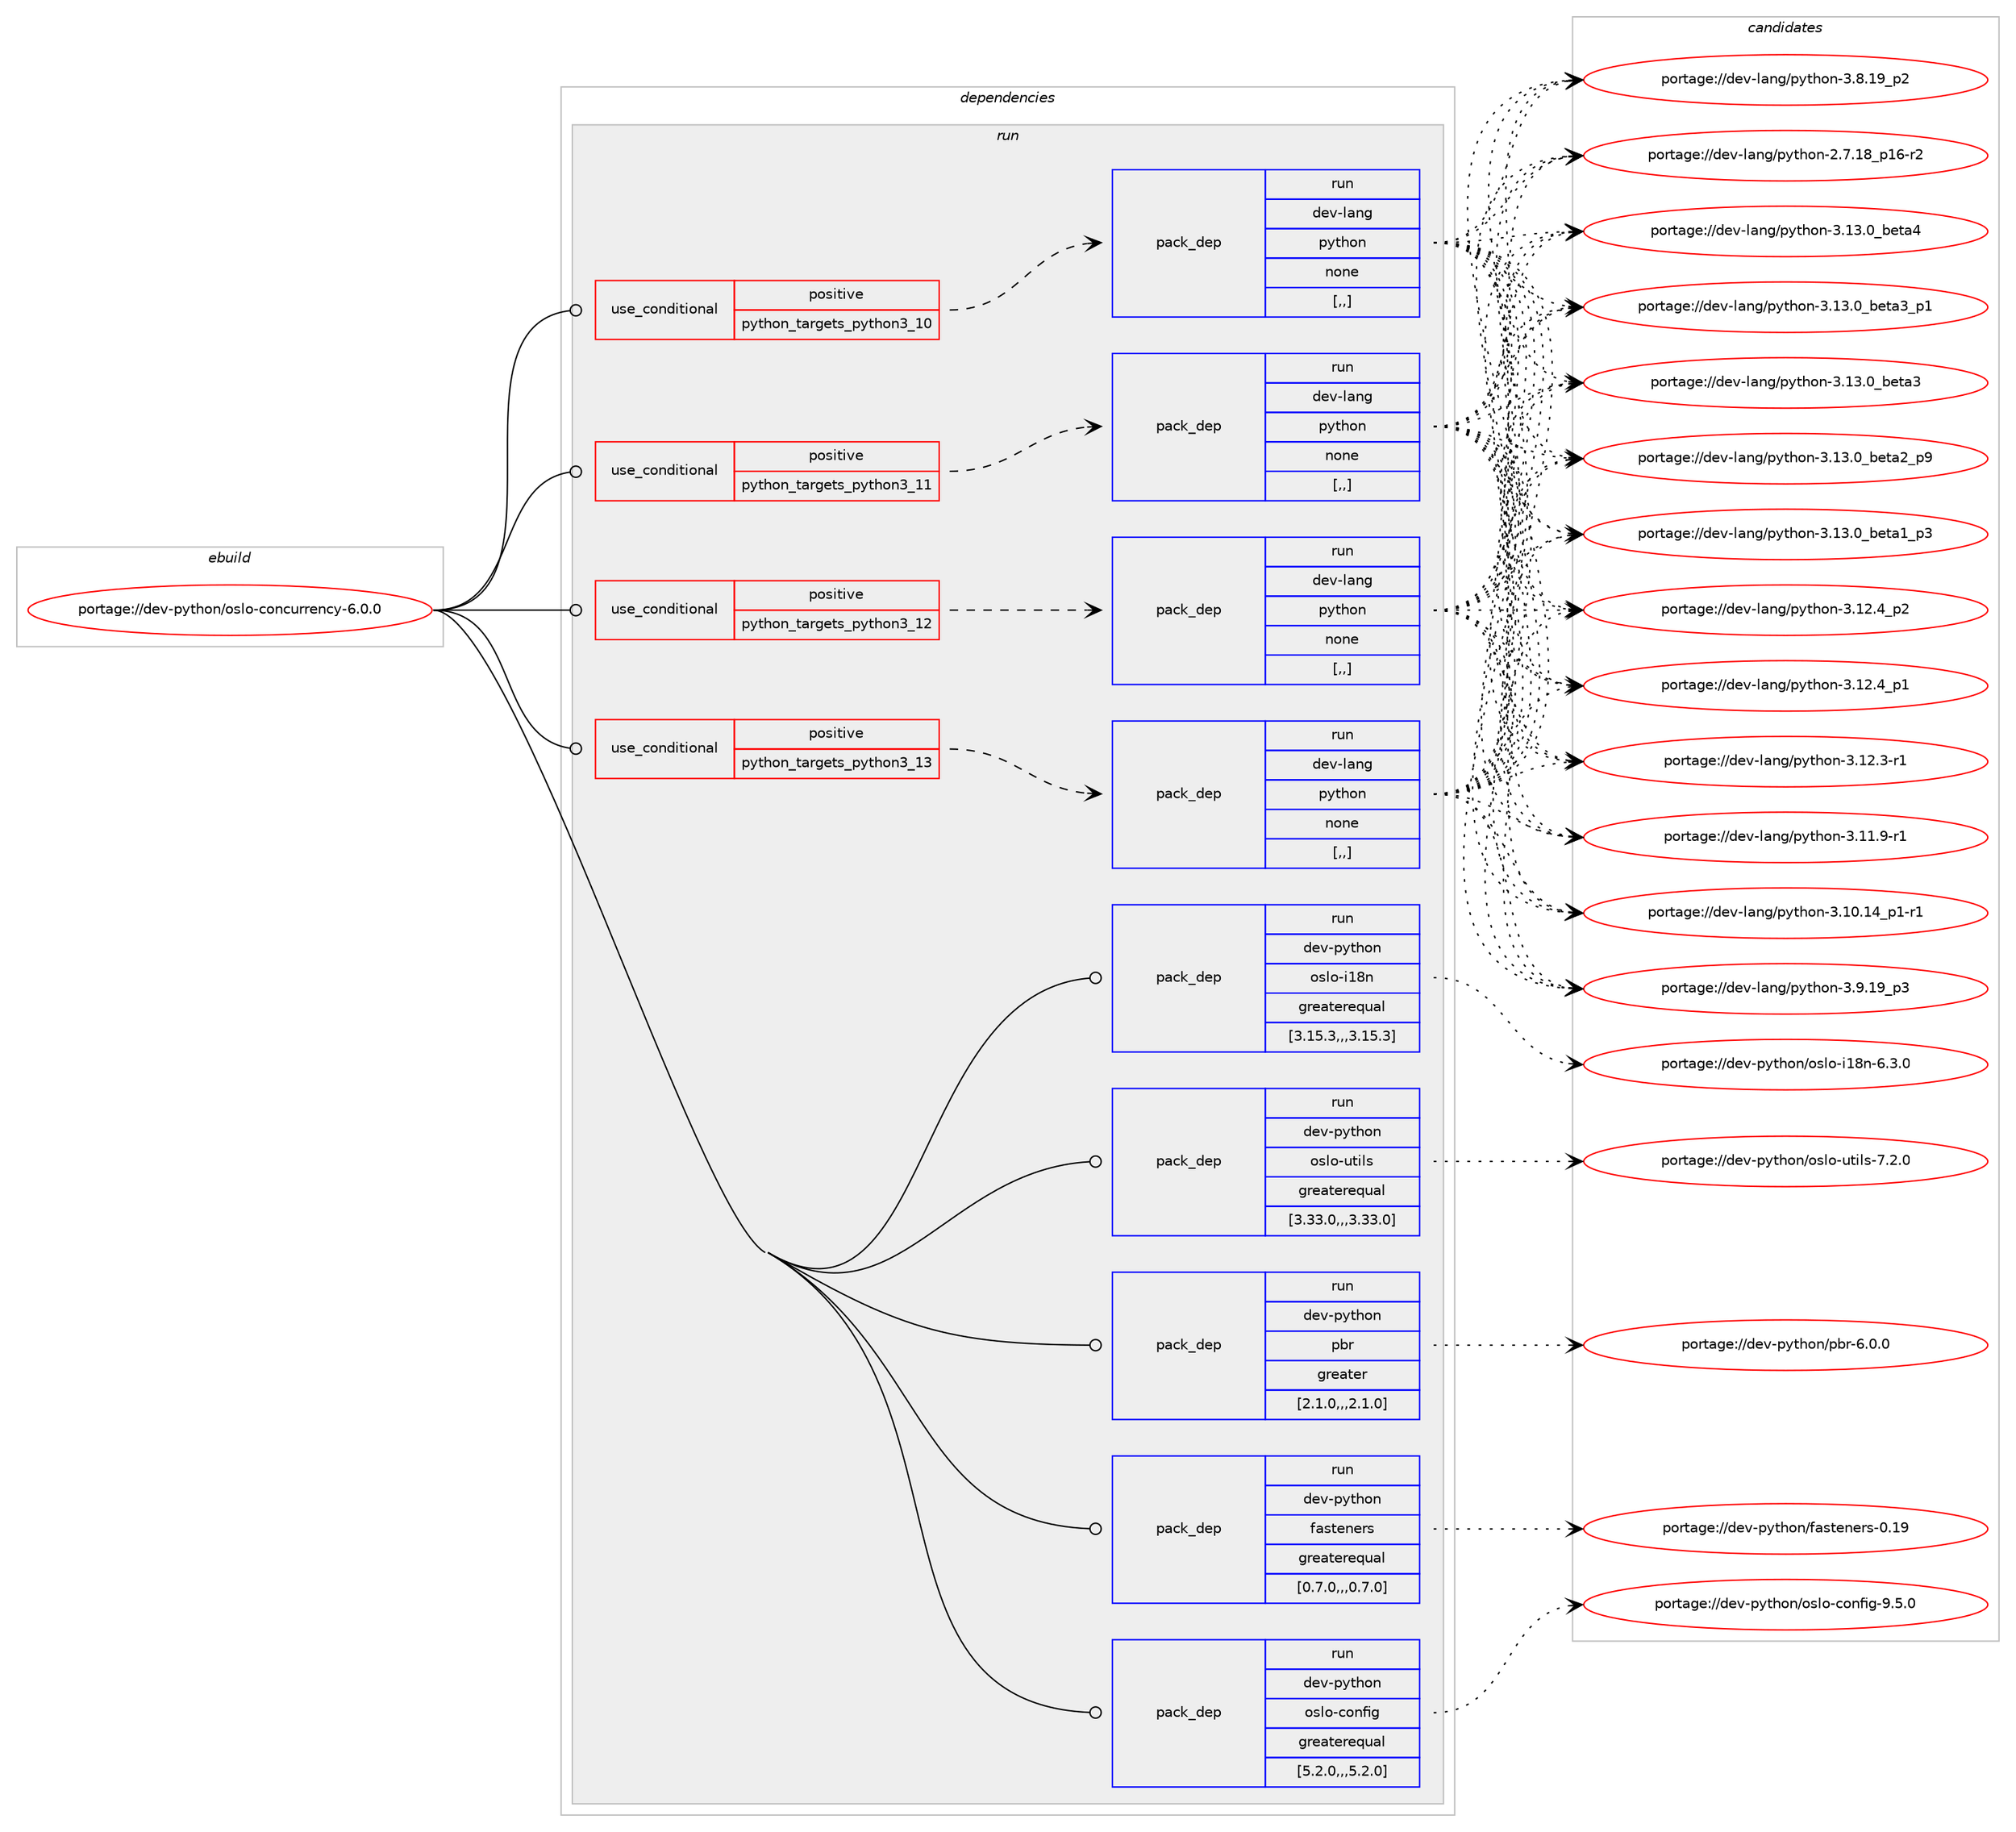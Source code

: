 digraph prolog {

# *************
# Graph options
# *************

newrank=true;
concentrate=true;
compound=true;
graph [rankdir=LR,fontname=Helvetica,fontsize=10,ranksep=1.5];#, ranksep=2.5, nodesep=0.2];
edge  [arrowhead=vee];
node  [fontname=Helvetica,fontsize=10];

# **********
# The ebuild
# **********

subgraph cluster_leftcol {
color=gray;
label=<<i>ebuild</i>>;
id [label="portage://dev-python/oslo-concurrency-6.0.0", color=red, width=4, href="../dev-python/oslo-concurrency-6.0.0.svg"];
}

# ****************
# The dependencies
# ****************

subgraph cluster_midcol {
color=gray;
label=<<i>dependencies</i>>;
subgraph cluster_compile {
fillcolor="#eeeeee";
style=filled;
label=<<i>compile</i>>;
}
subgraph cluster_compileandrun {
fillcolor="#eeeeee";
style=filled;
label=<<i>compile and run</i>>;
}
subgraph cluster_run {
fillcolor="#eeeeee";
style=filled;
label=<<i>run</i>>;
subgraph cond35547 {
dependency153272 [label=<<TABLE BORDER="0" CELLBORDER="1" CELLSPACING="0" CELLPADDING="4"><TR><TD ROWSPAN="3" CELLPADDING="10">use_conditional</TD></TR><TR><TD>positive</TD></TR><TR><TD>python_targets_python3_10</TD></TR></TABLE>>, shape=none, color=red];
subgraph pack116476 {
dependency153273 [label=<<TABLE BORDER="0" CELLBORDER="1" CELLSPACING="0" CELLPADDING="4" WIDTH="220"><TR><TD ROWSPAN="6" CELLPADDING="30">pack_dep</TD></TR><TR><TD WIDTH="110">run</TD></TR><TR><TD>dev-lang</TD></TR><TR><TD>python</TD></TR><TR><TD>none</TD></TR><TR><TD>[,,]</TD></TR></TABLE>>, shape=none, color=blue];
}
dependency153272:e -> dependency153273:w [weight=20,style="dashed",arrowhead="vee"];
}
id:e -> dependency153272:w [weight=20,style="solid",arrowhead="odot"];
subgraph cond35548 {
dependency153274 [label=<<TABLE BORDER="0" CELLBORDER="1" CELLSPACING="0" CELLPADDING="4"><TR><TD ROWSPAN="3" CELLPADDING="10">use_conditional</TD></TR><TR><TD>positive</TD></TR><TR><TD>python_targets_python3_11</TD></TR></TABLE>>, shape=none, color=red];
subgraph pack116477 {
dependency153275 [label=<<TABLE BORDER="0" CELLBORDER="1" CELLSPACING="0" CELLPADDING="4" WIDTH="220"><TR><TD ROWSPAN="6" CELLPADDING="30">pack_dep</TD></TR><TR><TD WIDTH="110">run</TD></TR><TR><TD>dev-lang</TD></TR><TR><TD>python</TD></TR><TR><TD>none</TD></TR><TR><TD>[,,]</TD></TR></TABLE>>, shape=none, color=blue];
}
dependency153274:e -> dependency153275:w [weight=20,style="dashed",arrowhead="vee"];
}
id:e -> dependency153274:w [weight=20,style="solid",arrowhead="odot"];
subgraph cond35549 {
dependency153276 [label=<<TABLE BORDER="0" CELLBORDER="1" CELLSPACING="0" CELLPADDING="4"><TR><TD ROWSPAN="3" CELLPADDING="10">use_conditional</TD></TR><TR><TD>positive</TD></TR><TR><TD>python_targets_python3_12</TD></TR></TABLE>>, shape=none, color=red];
subgraph pack116478 {
dependency153277 [label=<<TABLE BORDER="0" CELLBORDER="1" CELLSPACING="0" CELLPADDING="4" WIDTH="220"><TR><TD ROWSPAN="6" CELLPADDING="30">pack_dep</TD></TR><TR><TD WIDTH="110">run</TD></TR><TR><TD>dev-lang</TD></TR><TR><TD>python</TD></TR><TR><TD>none</TD></TR><TR><TD>[,,]</TD></TR></TABLE>>, shape=none, color=blue];
}
dependency153276:e -> dependency153277:w [weight=20,style="dashed",arrowhead="vee"];
}
id:e -> dependency153276:w [weight=20,style="solid",arrowhead="odot"];
subgraph cond35550 {
dependency153278 [label=<<TABLE BORDER="0" CELLBORDER="1" CELLSPACING="0" CELLPADDING="4"><TR><TD ROWSPAN="3" CELLPADDING="10">use_conditional</TD></TR><TR><TD>positive</TD></TR><TR><TD>python_targets_python3_13</TD></TR></TABLE>>, shape=none, color=red];
subgraph pack116479 {
dependency153279 [label=<<TABLE BORDER="0" CELLBORDER="1" CELLSPACING="0" CELLPADDING="4" WIDTH="220"><TR><TD ROWSPAN="6" CELLPADDING="30">pack_dep</TD></TR><TR><TD WIDTH="110">run</TD></TR><TR><TD>dev-lang</TD></TR><TR><TD>python</TD></TR><TR><TD>none</TD></TR><TR><TD>[,,]</TD></TR></TABLE>>, shape=none, color=blue];
}
dependency153278:e -> dependency153279:w [weight=20,style="dashed",arrowhead="vee"];
}
id:e -> dependency153278:w [weight=20,style="solid",arrowhead="odot"];
subgraph pack116480 {
dependency153280 [label=<<TABLE BORDER="0" CELLBORDER="1" CELLSPACING="0" CELLPADDING="4" WIDTH="220"><TR><TD ROWSPAN="6" CELLPADDING="30">pack_dep</TD></TR><TR><TD WIDTH="110">run</TD></TR><TR><TD>dev-python</TD></TR><TR><TD>fasteners</TD></TR><TR><TD>greaterequal</TD></TR><TR><TD>[0.7.0,,,0.7.0]</TD></TR></TABLE>>, shape=none, color=blue];
}
id:e -> dependency153280:w [weight=20,style="solid",arrowhead="odot"];
subgraph pack116481 {
dependency153281 [label=<<TABLE BORDER="0" CELLBORDER="1" CELLSPACING="0" CELLPADDING="4" WIDTH="220"><TR><TD ROWSPAN="6" CELLPADDING="30">pack_dep</TD></TR><TR><TD WIDTH="110">run</TD></TR><TR><TD>dev-python</TD></TR><TR><TD>oslo-config</TD></TR><TR><TD>greaterequal</TD></TR><TR><TD>[5.2.0,,,5.2.0]</TD></TR></TABLE>>, shape=none, color=blue];
}
id:e -> dependency153281:w [weight=20,style="solid",arrowhead="odot"];
subgraph pack116482 {
dependency153282 [label=<<TABLE BORDER="0" CELLBORDER="1" CELLSPACING="0" CELLPADDING="4" WIDTH="220"><TR><TD ROWSPAN="6" CELLPADDING="30">pack_dep</TD></TR><TR><TD WIDTH="110">run</TD></TR><TR><TD>dev-python</TD></TR><TR><TD>oslo-i18n</TD></TR><TR><TD>greaterequal</TD></TR><TR><TD>[3.15.3,,,3.15.3]</TD></TR></TABLE>>, shape=none, color=blue];
}
id:e -> dependency153282:w [weight=20,style="solid",arrowhead="odot"];
subgraph pack116483 {
dependency153283 [label=<<TABLE BORDER="0" CELLBORDER="1" CELLSPACING="0" CELLPADDING="4" WIDTH="220"><TR><TD ROWSPAN="6" CELLPADDING="30">pack_dep</TD></TR><TR><TD WIDTH="110">run</TD></TR><TR><TD>dev-python</TD></TR><TR><TD>oslo-utils</TD></TR><TR><TD>greaterequal</TD></TR><TR><TD>[3.33.0,,,3.33.0]</TD></TR></TABLE>>, shape=none, color=blue];
}
id:e -> dependency153283:w [weight=20,style="solid",arrowhead="odot"];
subgraph pack116484 {
dependency153284 [label=<<TABLE BORDER="0" CELLBORDER="1" CELLSPACING="0" CELLPADDING="4" WIDTH="220"><TR><TD ROWSPAN="6" CELLPADDING="30">pack_dep</TD></TR><TR><TD WIDTH="110">run</TD></TR><TR><TD>dev-python</TD></TR><TR><TD>pbr</TD></TR><TR><TD>greater</TD></TR><TR><TD>[2.1.0,,,2.1.0]</TD></TR></TABLE>>, shape=none, color=blue];
}
id:e -> dependency153284:w [weight=20,style="solid",arrowhead="odot"];
}
}

# **************
# The candidates
# **************

subgraph cluster_choices {
rank=same;
color=gray;
label=<<i>candidates</i>>;

subgraph choice116476 {
color=black;
nodesep=1;
choice1001011184510897110103471121211161041111104551464951464895981011169752 [label="portage://dev-lang/python-3.13.0_beta4", color=red, width=4,href="../dev-lang/python-3.13.0_beta4.svg"];
choice10010111845108971101034711212111610411111045514649514648959810111697519511249 [label="portage://dev-lang/python-3.13.0_beta3_p1", color=red, width=4,href="../dev-lang/python-3.13.0_beta3_p1.svg"];
choice1001011184510897110103471121211161041111104551464951464895981011169751 [label="portage://dev-lang/python-3.13.0_beta3", color=red, width=4,href="../dev-lang/python-3.13.0_beta3.svg"];
choice10010111845108971101034711212111610411111045514649514648959810111697509511257 [label="portage://dev-lang/python-3.13.0_beta2_p9", color=red, width=4,href="../dev-lang/python-3.13.0_beta2_p9.svg"];
choice10010111845108971101034711212111610411111045514649514648959810111697499511251 [label="portage://dev-lang/python-3.13.0_beta1_p3", color=red, width=4,href="../dev-lang/python-3.13.0_beta1_p3.svg"];
choice100101118451089711010347112121116104111110455146495046529511250 [label="portage://dev-lang/python-3.12.4_p2", color=red, width=4,href="../dev-lang/python-3.12.4_p2.svg"];
choice100101118451089711010347112121116104111110455146495046529511249 [label="portage://dev-lang/python-3.12.4_p1", color=red, width=4,href="../dev-lang/python-3.12.4_p1.svg"];
choice100101118451089711010347112121116104111110455146495046514511449 [label="portage://dev-lang/python-3.12.3-r1", color=red, width=4,href="../dev-lang/python-3.12.3-r1.svg"];
choice100101118451089711010347112121116104111110455146494946574511449 [label="portage://dev-lang/python-3.11.9-r1", color=red, width=4,href="../dev-lang/python-3.11.9-r1.svg"];
choice100101118451089711010347112121116104111110455146494846495295112494511449 [label="portage://dev-lang/python-3.10.14_p1-r1", color=red, width=4,href="../dev-lang/python-3.10.14_p1-r1.svg"];
choice100101118451089711010347112121116104111110455146574649579511251 [label="portage://dev-lang/python-3.9.19_p3", color=red, width=4,href="../dev-lang/python-3.9.19_p3.svg"];
choice100101118451089711010347112121116104111110455146564649579511250 [label="portage://dev-lang/python-3.8.19_p2", color=red, width=4,href="../dev-lang/python-3.8.19_p2.svg"];
choice100101118451089711010347112121116104111110455046554649569511249544511450 [label="portage://dev-lang/python-2.7.18_p16-r2", color=red, width=4,href="../dev-lang/python-2.7.18_p16-r2.svg"];
dependency153273:e -> choice1001011184510897110103471121211161041111104551464951464895981011169752:w [style=dotted,weight="100"];
dependency153273:e -> choice10010111845108971101034711212111610411111045514649514648959810111697519511249:w [style=dotted,weight="100"];
dependency153273:e -> choice1001011184510897110103471121211161041111104551464951464895981011169751:w [style=dotted,weight="100"];
dependency153273:e -> choice10010111845108971101034711212111610411111045514649514648959810111697509511257:w [style=dotted,weight="100"];
dependency153273:e -> choice10010111845108971101034711212111610411111045514649514648959810111697499511251:w [style=dotted,weight="100"];
dependency153273:e -> choice100101118451089711010347112121116104111110455146495046529511250:w [style=dotted,weight="100"];
dependency153273:e -> choice100101118451089711010347112121116104111110455146495046529511249:w [style=dotted,weight="100"];
dependency153273:e -> choice100101118451089711010347112121116104111110455146495046514511449:w [style=dotted,weight="100"];
dependency153273:e -> choice100101118451089711010347112121116104111110455146494946574511449:w [style=dotted,weight="100"];
dependency153273:e -> choice100101118451089711010347112121116104111110455146494846495295112494511449:w [style=dotted,weight="100"];
dependency153273:e -> choice100101118451089711010347112121116104111110455146574649579511251:w [style=dotted,weight="100"];
dependency153273:e -> choice100101118451089711010347112121116104111110455146564649579511250:w [style=dotted,weight="100"];
dependency153273:e -> choice100101118451089711010347112121116104111110455046554649569511249544511450:w [style=dotted,weight="100"];
}
subgraph choice116477 {
color=black;
nodesep=1;
choice1001011184510897110103471121211161041111104551464951464895981011169752 [label="portage://dev-lang/python-3.13.0_beta4", color=red, width=4,href="../dev-lang/python-3.13.0_beta4.svg"];
choice10010111845108971101034711212111610411111045514649514648959810111697519511249 [label="portage://dev-lang/python-3.13.0_beta3_p1", color=red, width=4,href="../dev-lang/python-3.13.0_beta3_p1.svg"];
choice1001011184510897110103471121211161041111104551464951464895981011169751 [label="portage://dev-lang/python-3.13.0_beta3", color=red, width=4,href="../dev-lang/python-3.13.0_beta3.svg"];
choice10010111845108971101034711212111610411111045514649514648959810111697509511257 [label="portage://dev-lang/python-3.13.0_beta2_p9", color=red, width=4,href="../dev-lang/python-3.13.0_beta2_p9.svg"];
choice10010111845108971101034711212111610411111045514649514648959810111697499511251 [label="portage://dev-lang/python-3.13.0_beta1_p3", color=red, width=4,href="../dev-lang/python-3.13.0_beta1_p3.svg"];
choice100101118451089711010347112121116104111110455146495046529511250 [label="portage://dev-lang/python-3.12.4_p2", color=red, width=4,href="../dev-lang/python-3.12.4_p2.svg"];
choice100101118451089711010347112121116104111110455146495046529511249 [label="portage://dev-lang/python-3.12.4_p1", color=red, width=4,href="../dev-lang/python-3.12.4_p1.svg"];
choice100101118451089711010347112121116104111110455146495046514511449 [label="portage://dev-lang/python-3.12.3-r1", color=red, width=4,href="../dev-lang/python-3.12.3-r1.svg"];
choice100101118451089711010347112121116104111110455146494946574511449 [label="portage://dev-lang/python-3.11.9-r1", color=red, width=4,href="../dev-lang/python-3.11.9-r1.svg"];
choice100101118451089711010347112121116104111110455146494846495295112494511449 [label="portage://dev-lang/python-3.10.14_p1-r1", color=red, width=4,href="../dev-lang/python-3.10.14_p1-r1.svg"];
choice100101118451089711010347112121116104111110455146574649579511251 [label="portage://dev-lang/python-3.9.19_p3", color=red, width=4,href="../dev-lang/python-3.9.19_p3.svg"];
choice100101118451089711010347112121116104111110455146564649579511250 [label="portage://dev-lang/python-3.8.19_p2", color=red, width=4,href="../dev-lang/python-3.8.19_p2.svg"];
choice100101118451089711010347112121116104111110455046554649569511249544511450 [label="portage://dev-lang/python-2.7.18_p16-r2", color=red, width=4,href="../dev-lang/python-2.7.18_p16-r2.svg"];
dependency153275:e -> choice1001011184510897110103471121211161041111104551464951464895981011169752:w [style=dotted,weight="100"];
dependency153275:e -> choice10010111845108971101034711212111610411111045514649514648959810111697519511249:w [style=dotted,weight="100"];
dependency153275:e -> choice1001011184510897110103471121211161041111104551464951464895981011169751:w [style=dotted,weight="100"];
dependency153275:e -> choice10010111845108971101034711212111610411111045514649514648959810111697509511257:w [style=dotted,weight="100"];
dependency153275:e -> choice10010111845108971101034711212111610411111045514649514648959810111697499511251:w [style=dotted,weight="100"];
dependency153275:e -> choice100101118451089711010347112121116104111110455146495046529511250:w [style=dotted,weight="100"];
dependency153275:e -> choice100101118451089711010347112121116104111110455146495046529511249:w [style=dotted,weight="100"];
dependency153275:e -> choice100101118451089711010347112121116104111110455146495046514511449:w [style=dotted,weight="100"];
dependency153275:e -> choice100101118451089711010347112121116104111110455146494946574511449:w [style=dotted,weight="100"];
dependency153275:e -> choice100101118451089711010347112121116104111110455146494846495295112494511449:w [style=dotted,weight="100"];
dependency153275:e -> choice100101118451089711010347112121116104111110455146574649579511251:w [style=dotted,weight="100"];
dependency153275:e -> choice100101118451089711010347112121116104111110455146564649579511250:w [style=dotted,weight="100"];
dependency153275:e -> choice100101118451089711010347112121116104111110455046554649569511249544511450:w [style=dotted,weight="100"];
}
subgraph choice116478 {
color=black;
nodesep=1;
choice1001011184510897110103471121211161041111104551464951464895981011169752 [label="portage://dev-lang/python-3.13.0_beta4", color=red, width=4,href="../dev-lang/python-3.13.0_beta4.svg"];
choice10010111845108971101034711212111610411111045514649514648959810111697519511249 [label="portage://dev-lang/python-3.13.0_beta3_p1", color=red, width=4,href="../dev-lang/python-3.13.0_beta3_p1.svg"];
choice1001011184510897110103471121211161041111104551464951464895981011169751 [label="portage://dev-lang/python-3.13.0_beta3", color=red, width=4,href="../dev-lang/python-3.13.0_beta3.svg"];
choice10010111845108971101034711212111610411111045514649514648959810111697509511257 [label="portage://dev-lang/python-3.13.0_beta2_p9", color=red, width=4,href="../dev-lang/python-3.13.0_beta2_p9.svg"];
choice10010111845108971101034711212111610411111045514649514648959810111697499511251 [label="portage://dev-lang/python-3.13.0_beta1_p3", color=red, width=4,href="../dev-lang/python-3.13.0_beta1_p3.svg"];
choice100101118451089711010347112121116104111110455146495046529511250 [label="portage://dev-lang/python-3.12.4_p2", color=red, width=4,href="../dev-lang/python-3.12.4_p2.svg"];
choice100101118451089711010347112121116104111110455146495046529511249 [label="portage://dev-lang/python-3.12.4_p1", color=red, width=4,href="../dev-lang/python-3.12.4_p1.svg"];
choice100101118451089711010347112121116104111110455146495046514511449 [label="portage://dev-lang/python-3.12.3-r1", color=red, width=4,href="../dev-lang/python-3.12.3-r1.svg"];
choice100101118451089711010347112121116104111110455146494946574511449 [label="portage://dev-lang/python-3.11.9-r1", color=red, width=4,href="../dev-lang/python-3.11.9-r1.svg"];
choice100101118451089711010347112121116104111110455146494846495295112494511449 [label="portage://dev-lang/python-3.10.14_p1-r1", color=red, width=4,href="../dev-lang/python-3.10.14_p1-r1.svg"];
choice100101118451089711010347112121116104111110455146574649579511251 [label="portage://dev-lang/python-3.9.19_p3", color=red, width=4,href="../dev-lang/python-3.9.19_p3.svg"];
choice100101118451089711010347112121116104111110455146564649579511250 [label="portage://dev-lang/python-3.8.19_p2", color=red, width=4,href="../dev-lang/python-3.8.19_p2.svg"];
choice100101118451089711010347112121116104111110455046554649569511249544511450 [label="portage://dev-lang/python-2.7.18_p16-r2", color=red, width=4,href="../dev-lang/python-2.7.18_p16-r2.svg"];
dependency153277:e -> choice1001011184510897110103471121211161041111104551464951464895981011169752:w [style=dotted,weight="100"];
dependency153277:e -> choice10010111845108971101034711212111610411111045514649514648959810111697519511249:w [style=dotted,weight="100"];
dependency153277:e -> choice1001011184510897110103471121211161041111104551464951464895981011169751:w [style=dotted,weight="100"];
dependency153277:e -> choice10010111845108971101034711212111610411111045514649514648959810111697509511257:w [style=dotted,weight="100"];
dependency153277:e -> choice10010111845108971101034711212111610411111045514649514648959810111697499511251:w [style=dotted,weight="100"];
dependency153277:e -> choice100101118451089711010347112121116104111110455146495046529511250:w [style=dotted,weight="100"];
dependency153277:e -> choice100101118451089711010347112121116104111110455146495046529511249:w [style=dotted,weight="100"];
dependency153277:e -> choice100101118451089711010347112121116104111110455146495046514511449:w [style=dotted,weight="100"];
dependency153277:e -> choice100101118451089711010347112121116104111110455146494946574511449:w [style=dotted,weight="100"];
dependency153277:e -> choice100101118451089711010347112121116104111110455146494846495295112494511449:w [style=dotted,weight="100"];
dependency153277:e -> choice100101118451089711010347112121116104111110455146574649579511251:w [style=dotted,weight="100"];
dependency153277:e -> choice100101118451089711010347112121116104111110455146564649579511250:w [style=dotted,weight="100"];
dependency153277:e -> choice100101118451089711010347112121116104111110455046554649569511249544511450:w [style=dotted,weight="100"];
}
subgraph choice116479 {
color=black;
nodesep=1;
choice1001011184510897110103471121211161041111104551464951464895981011169752 [label="portage://dev-lang/python-3.13.0_beta4", color=red, width=4,href="../dev-lang/python-3.13.0_beta4.svg"];
choice10010111845108971101034711212111610411111045514649514648959810111697519511249 [label="portage://dev-lang/python-3.13.0_beta3_p1", color=red, width=4,href="../dev-lang/python-3.13.0_beta3_p1.svg"];
choice1001011184510897110103471121211161041111104551464951464895981011169751 [label="portage://dev-lang/python-3.13.0_beta3", color=red, width=4,href="../dev-lang/python-3.13.0_beta3.svg"];
choice10010111845108971101034711212111610411111045514649514648959810111697509511257 [label="portage://dev-lang/python-3.13.0_beta2_p9", color=red, width=4,href="../dev-lang/python-3.13.0_beta2_p9.svg"];
choice10010111845108971101034711212111610411111045514649514648959810111697499511251 [label="portage://dev-lang/python-3.13.0_beta1_p3", color=red, width=4,href="../dev-lang/python-3.13.0_beta1_p3.svg"];
choice100101118451089711010347112121116104111110455146495046529511250 [label="portage://dev-lang/python-3.12.4_p2", color=red, width=4,href="../dev-lang/python-3.12.4_p2.svg"];
choice100101118451089711010347112121116104111110455146495046529511249 [label="portage://dev-lang/python-3.12.4_p1", color=red, width=4,href="../dev-lang/python-3.12.4_p1.svg"];
choice100101118451089711010347112121116104111110455146495046514511449 [label="portage://dev-lang/python-3.12.3-r1", color=red, width=4,href="../dev-lang/python-3.12.3-r1.svg"];
choice100101118451089711010347112121116104111110455146494946574511449 [label="portage://dev-lang/python-3.11.9-r1", color=red, width=4,href="../dev-lang/python-3.11.9-r1.svg"];
choice100101118451089711010347112121116104111110455146494846495295112494511449 [label="portage://dev-lang/python-3.10.14_p1-r1", color=red, width=4,href="../dev-lang/python-3.10.14_p1-r1.svg"];
choice100101118451089711010347112121116104111110455146574649579511251 [label="portage://dev-lang/python-3.9.19_p3", color=red, width=4,href="../dev-lang/python-3.9.19_p3.svg"];
choice100101118451089711010347112121116104111110455146564649579511250 [label="portage://dev-lang/python-3.8.19_p2", color=red, width=4,href="../dev-lang/python-3.8.19_p2.svg"];
choice100101118451089711010347112121116104111110455046554649569511249544511450 [label="portage://dev-lang/python-2.7.18_p16-r2", color=red, width=4,href="../dev-lang/python-2.7.18_p16-r2.svg"];
dependency153279:e -> choice1001011184510897110103471121211161041111104551464951464895981011169752:w [style=dotted,weight="100"];
dependency153279:e -> choice10010111845108971101034711212111610411111045514649514648959810111697519511249:w [style=dotted,weight="100"];
dependency153279:e -> choice1001011184510897110103471121211161041111104551464951464895981011169751:w [style=dotted,weight="100"];
dependency153279:e -> choice10010111845108971101034711212111610411111045514649514648959810111697509511257:w [style=dotted,weight="100"];
dependency153279:e -> choice10010111845108971101034711212111610411111045514649514648959810111697499511251:w [style=dotted,weight="100"];
dependency153279:e -> choice100101118451089711010347112121116104111110455146495046529511250:w [style=dotted,weight="100"];
dependency153279:e -> choice100101118451089711010347112121116104111110455146495046529511249:w [style=dotted,weight="100"];
dependency153279:e -> choice100101118451089711010347112121116104111110455146495046514511449:w [style=dotted,weight="100"];
dependency153279:e -> choice100101118451089711010347112121116104111110455146494946574511449:w [style=dotted,weight="100"];
dependency153279:e -> choice100101118451089711010347112121116104111110455146494846495295112494511449:w [style=dotted,weight="100"];
dependency153279:e -> choice100101118451089711010347112121116104111110455146574649579511251:w [style=dotted,weight="100"];
dependency153279:e -> choice100101118451089711010347112121116104111110455146564649579511250:w [style=dotted,weight="100"];
dependency153279:e -> choice100101118451089711010347112121116104111110455046554649569511249544511450:w [style=dotted,weight="100"];
}
subgraph choice116480 {
color=black;
nodesep=1;
choice1001011184511212111610411111047102971151161011101011141154548464957 [label="portage://dev-python/fasteners-0.19", color=red, width=4,href="../dev-python/fasteners-0.19.svg"];
dependency153280:e -> choice1001011184511212111610411111047102971151161011101011141154548464957:w [style=dotted,weight="100"];
}
subgraph choice116481 {
color=black;
nodesep=1;
choice10010111845112121116104111110471111151081114599111110102105103455746534648 [label="portage://dev-python/oslo-config-9.5.0", color=red, width=4,href="../dev-python/oslo-config-9.5.0.svg"];
dependency153281:e -> choice10010111845112121116104111110471111151081114599111110102105103455746534648:w [style=dotted,weight="100"];
}
subgraph choice116482 {
color=black;
nodesep=1;
choice1001011184511212111610411111047111115108111451054956110455446514648 [label="portage://dev-python/oslo-i18n-6.3.0", color=red, width=4,href="../dev-python/oslo-i18n-6.3.0.svg"];
dependency153282:e -> choice1001011184511212111610411111047111115108111451054956110455446514648:w [style=dotted,weight="100"];
}
subgraph choice116483 {
color=black;
nodesep=1;
choice100101118451121211161041111104711111510811145117116105108115455546504648 [label="portage://dev-python/oslo-utils-7.2.0", color=red, width=4,href="../dev-python/oslo-utils-7.2.0.svg"];
dependency153283:e -> choice100101118451121211161041111104711111510811145117116105108115455546504648:w [style=dotted,weight="100"];
}
subgraph choice116484 {
color=black;
nodesep=1;
choice100101118451121211161041111104711298114455446484648 [label="portage://dev-python/pbr-6.0.0", color=red, width=4,href="../dev-python/pbr-6.0.0.svg"];
dependency153284:e -> choice100101118451121211161041111104711298114455446484648:w [style=dotted,weight="100"];
}
}

}
